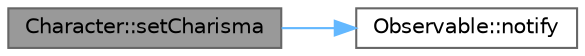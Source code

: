 digraph "Character::setCharisma"
{
 // LATEX_PDF_SIZE
  bgcolor="transparent";
  edge [fontname=Helvetica,fontsize=10,labelfontname=Helvetica,labelfontsize=10];
  node [fontname=Helvetica,fontsize=10,shape=box,height=0.2,width=0.4];
  rankdir="LR";
  Node1 [id="Node000001",label="Character::setCharisma",height=0.2,width=0.4,color="gray40", fillcolor="grey60", style="filled", fontcolor="black",tooltip=" "];
  Node1 -> Node2 [id="edge2_Node000001_Node000002",color="steelblue1",style="solid",tooltip=" "];
  Node2 [id="Node000002",label="Observable::notify",height=0.2,width=0.4,color="grey40", fillcolor="white", style="filled",URL="$class_observable.html#ae181cee45eafcdd3244f2385ac1357d7",tooltip="Notifies all attached observers about a state change in the Observable object."];
}
